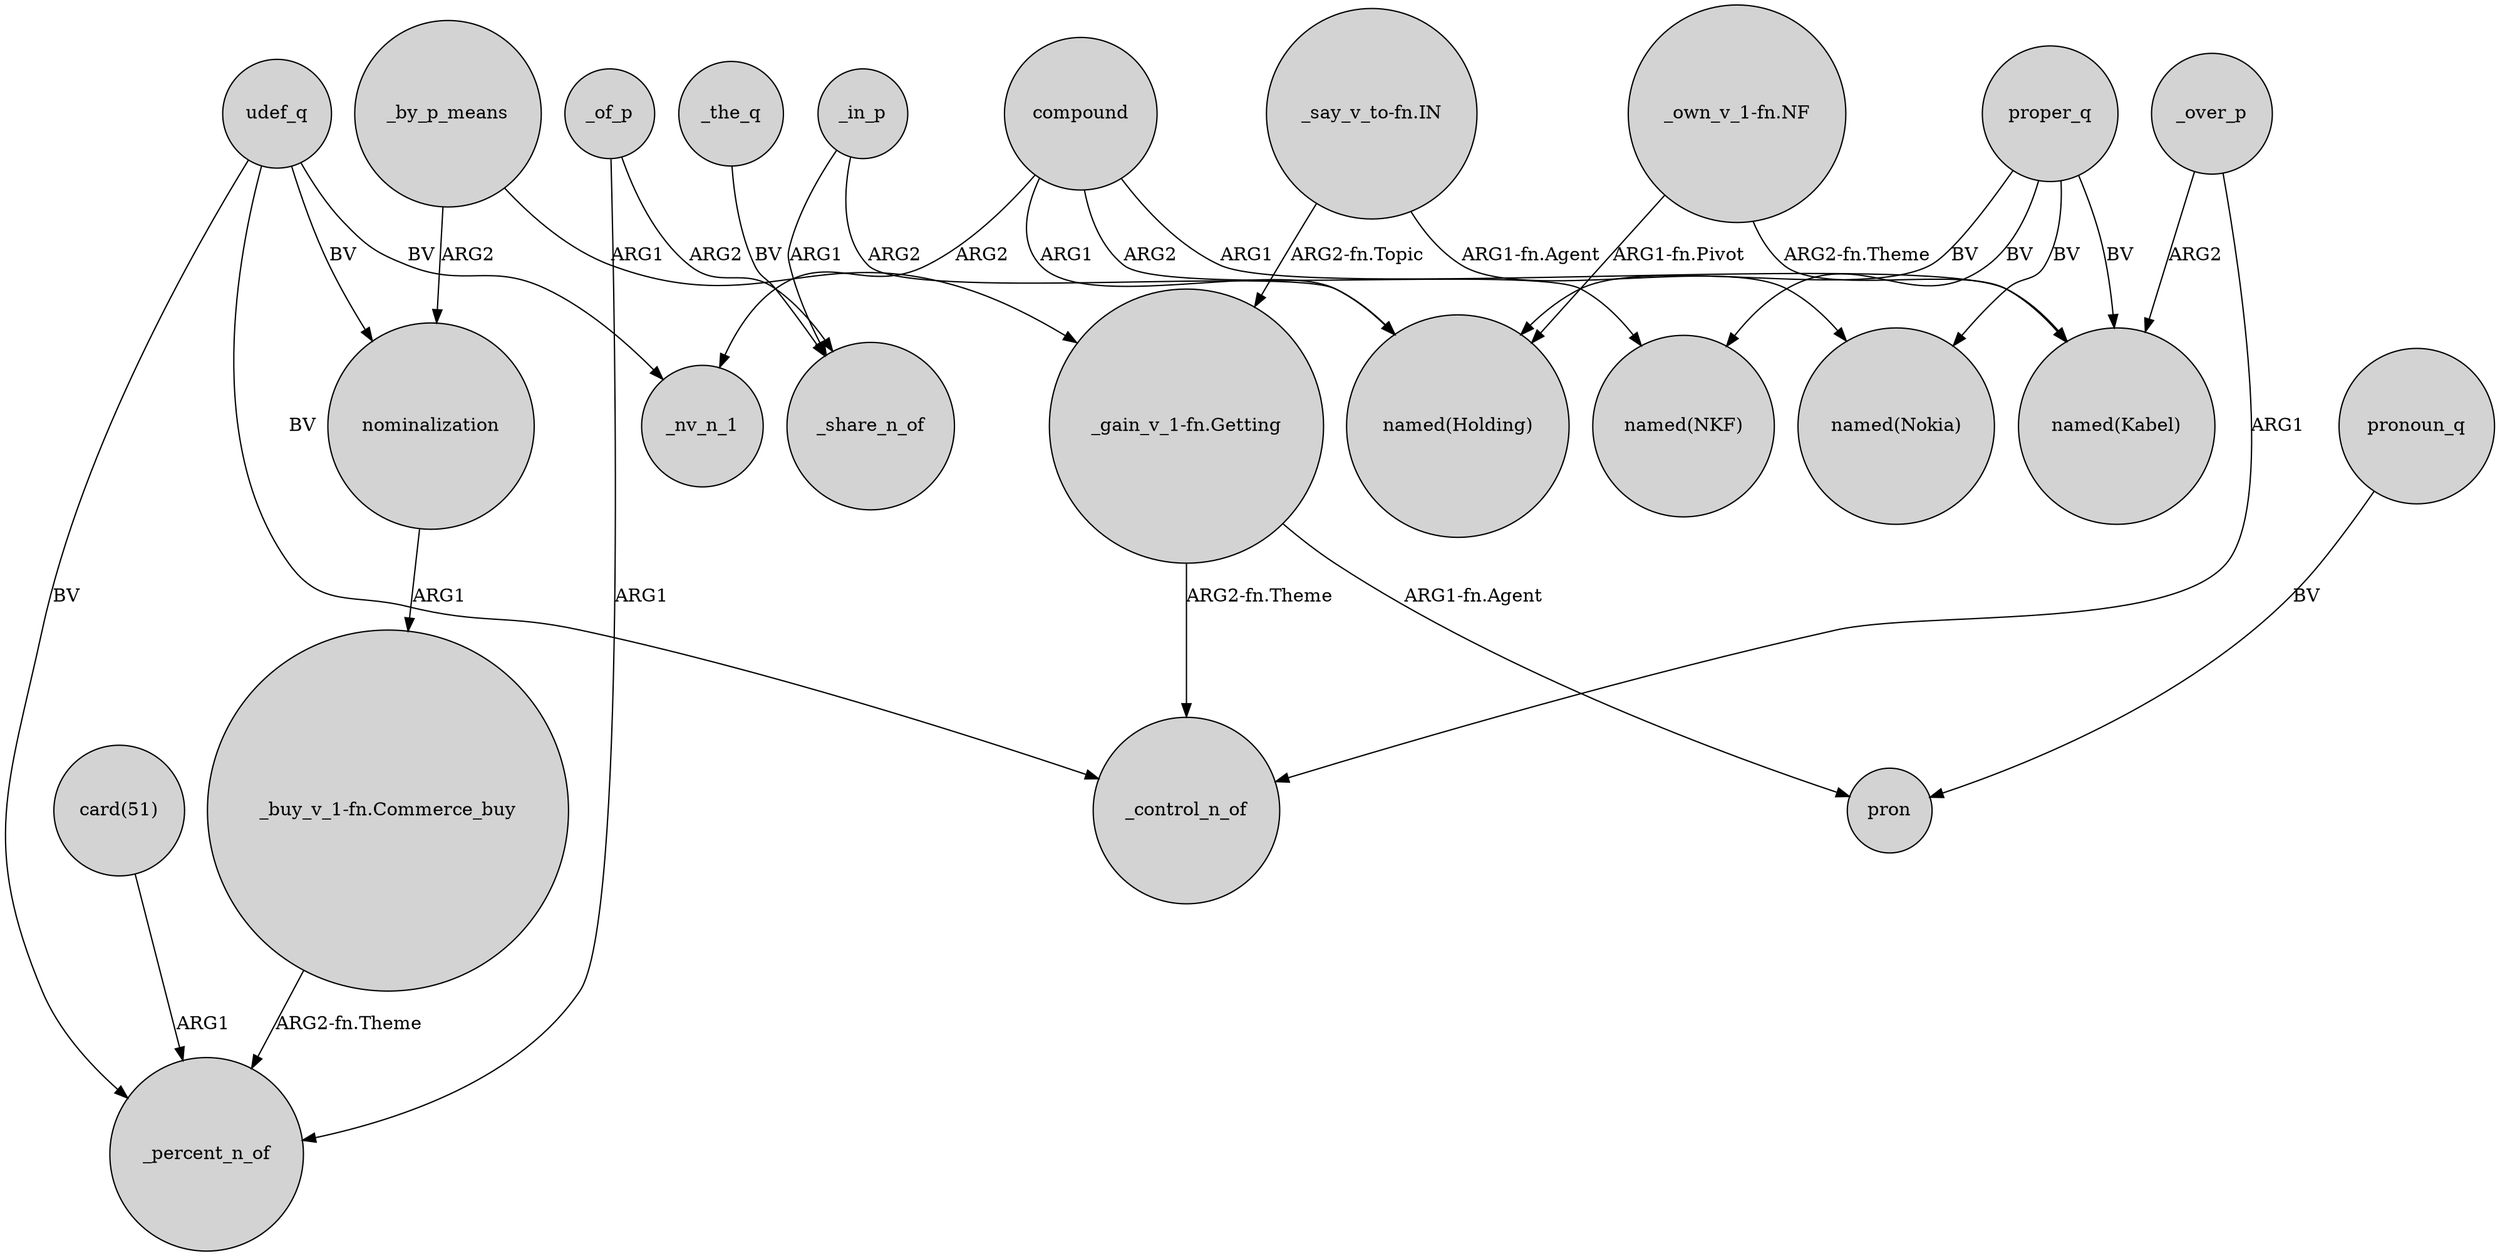 digraph {
	node [shape=circle style=filled]
	compound -> _nv_n_1 [label=ARG2]
	compound -> "named(Holding)" [label=ARG1]
	_in_p -> "named(Holding)" [label=ARG2]
	proper_q -> "named(Nokia)" [label=BV]
	_by_p_means -> nominalization [label=ARG2]
	_by_p_means -> "_gain_v_1-fn.Getting" [label=ARG1]
	udef_q -> _control_n_of [label=BV]
	"card(51)" -> _percent_n_of [label=ARG1]
	compound -> "named(Kabel)" [label=ARG1]
	_over_p -> _control_n_of [label=ARG1]
	_the_q -> _share_n_of [label=BV]
	udef_q -> _nv_n_1 [label=BV]
	_over_p -> "named(Kabel)" [label=ARG2]
	_of_p -> _percent_n_of [label=ARG1]
	proper_q -> "named(NKF)" [label=BV]
	pronoun_q -> pron [label=BV]
	"_gain_v_1-fn.Getting" -> _control_n_of [label="ARG2-fn.Theme"]
	proper_q -> "named(Kabel)" [label=BV]
	nominalization -> "_buy_v_1-fn.Commerce_buy" [label=ARG1]
	"_buy_v_1-fn.Commerce_buy" -> _percent_n_of [label="ARG2-fn.Theme"]
	udef_q -> nominalization [label=BV]
	"_say_v_to-fn.IN" -> "named(Nokia)" [label="ARG1-fn.Agent"]
	"_own_v_1-fn.NF" -> "named(Kabel)" [label="ARG2-fn.Theme"]
	_in_p -> _share_n_of [label=ARG1]
	_of_p -> _share_n_of [label=ARG2]
	compound -> "named(NKF)" [label=ARG2]
	proper_q -> "named(Holding)" [label=BV]
	udef_q -> _percent_n_of [label=BV]
	"_say_v_to-fn.IN" -> "_gain_v_1-fn.Getting" [label="ARG2-fn.Topic"]
	"_gain_v_1-fn.Getting" -> pron [label="ARG1-fn.Agent"]
	"_own_v_1-fn.NF" -> "named(Holding)" [label="ARG1-fn.Pivot"]
}
